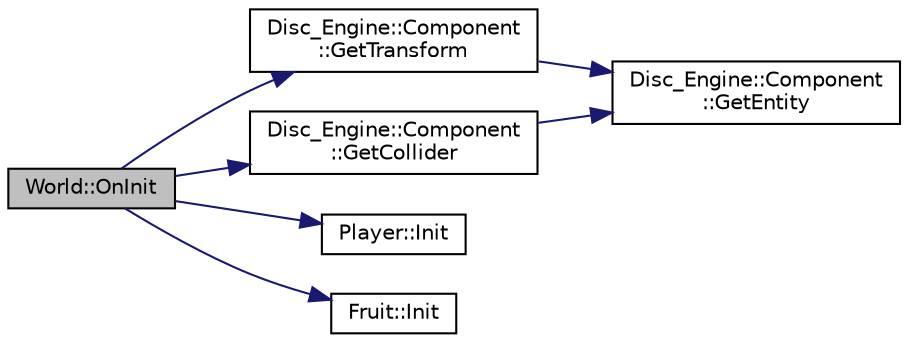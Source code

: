 digraph "World::OnInit"
{
  edge [fontname="Helvetica",fontsize="10",labelfontname="Helvetica",labelfontsize="10"];
  node [fontname="Helvetica",fontsize="10",shape=record];
  rankdir="LR";
  Node8 [label="World::OnInit",height=0.2,width=0.4,color="black", fillcolor="grey75", style="filled", fontcolor="black"];
  Node8 -> Node9 [color="midnightblue",fontsize="10",style="solid",fontname="Helvetica"];
  Node9 [label="Disc_Engine::Component\l::GetTransform",height=0.2,width=0.4,color="black", fillcolor="white", style="filled",URL="$class_disc___engine_1_1_component.html#a4a2388231ae4116b35ee75793868fda6"];
  Node9 -> Node10 [color="midnightblue",fontsize="10",style="solid",fontname="Helvetica"];
  Node10 [label="Disc_Engine::Component\l::GetEntity",height=0.2,width=0.4,color="black", fillcolor="white", style="filled",URL="$class_disc___engine_1_1_component.html#a746298ddfd39da5b191926aa8d8f6d95"];
  Node8 -> Node11 [color="midnightblue",fontsize="10",style="solid",fontname="Helvetica"];
  Node11 [label="Disc_Engine::Component\l::GetCollider",height=0.2,width=0.4,color="black", fillcolor="white", style="filled",URL="$class_disc___engine_1_1_component.html#ae902b61db2d9d70bdcf2fa45edbac131"];
  Node11 -> Node10 [color="midnightblue",fontsize="10",style="solid",fontname="Helvetica"];
  Node8 -> Node12 [color="midnightblue",fontsize="10",style="solid",fontname="Helvetica"];
  Node12 [label="Player::Init",height=0.2,width=0.4,color="black", fillcolor="white", style="filled",URL="$class_player.html#a27da2c33057c830285cb9727fe76d935"];
  Node8 -> Node13 [color="midnightblue",fontsize="10",style="solid",fontname="Helvetica"];
  Node13 [label="Fruit::Init",height=0.2,width=0.4,color="black", fillcolor="white", style="filled",URL="$class_fruit.html#ac07906720903451d43546138819d2ea0"];
}
